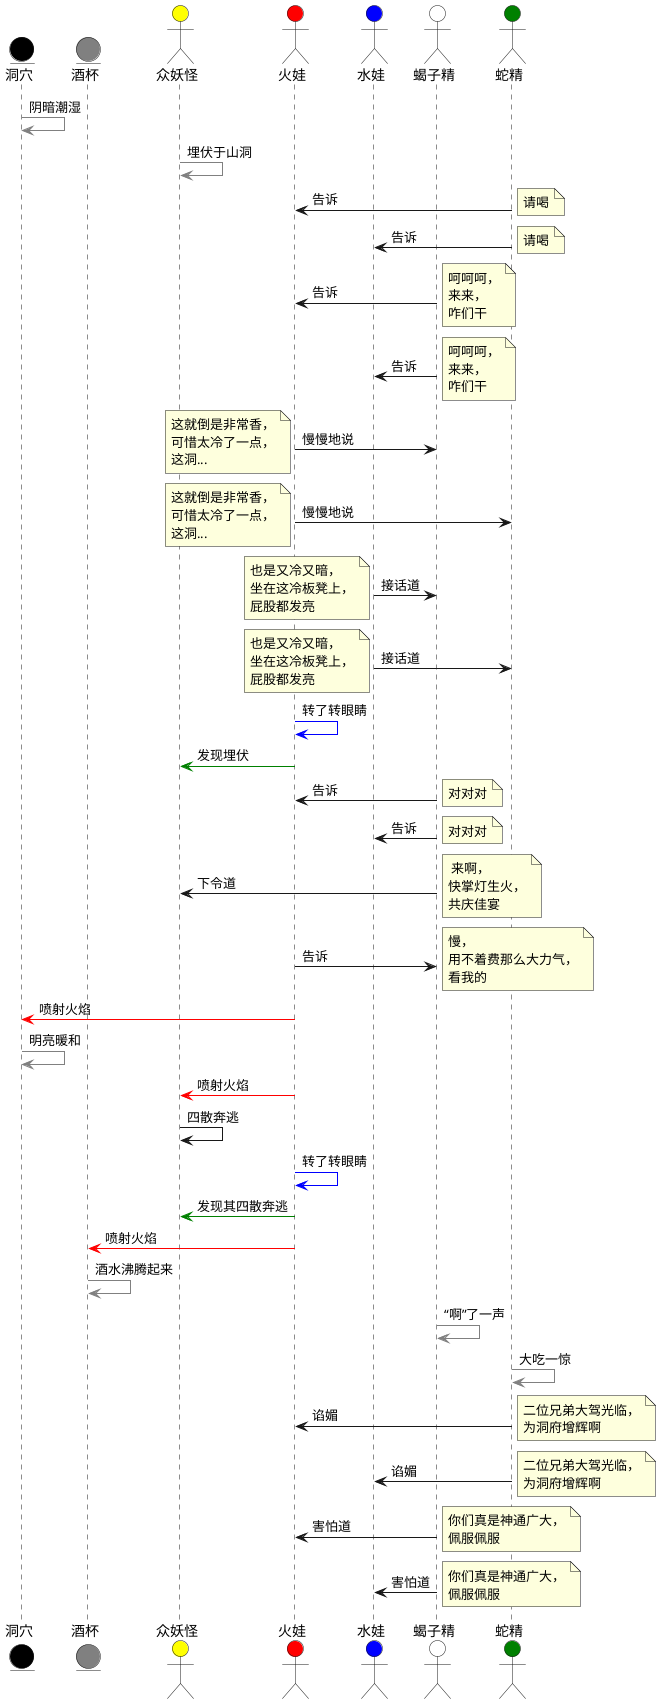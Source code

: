 ' https://www.bilibili.com/video/BV1zQ4y1d7dQ?p=8
' 2:13 ~ 3:14

@startuml
entity	洞穴	as Cave #black
entity	酒杯	as Cup #gray
actor	众妖怪	as CommonMonster #yellow
actor	火娃	as HuoWa #red
actor	水娃	as ShuiWa #blue
actor	蝎子精	as ScorpionEssence #white
actor	蛇精	as SnakeEssence #green

Cave -[#gray]> Cave : 阴暗潮湿

CommonMonster -[#gray]> CommonMonster : 埋伏于山洞

SnakeEssence -> HuoWa : 告诉
note right
	请喝
end note
SnakeEssence -> ShuiWa : 告诉
note right
	请喝
end note

ScorpionEssence -> HuoWa : 告诉
note right
	呵呵呵，
	来来，
	咋们干
end note
ScorpionEssence ->ShuiWa : 告诉
note right
	呵呵呵，
	来来，
	咋们干
end note

HuoWa ->ScorpionEssence : 慢慢地说
note left
	这就倒是非常香，
	可惜太冷了一点，
	这洞...
end note
HuoWa -> SnakeEssence : 慢慢地说
note left
	这就倒是非常香，
	可惜太冷了一点，
	这洞...
end note

ShuiWa -> ScorpionEssence : 接话道
note left
	也是又冷又暗，
	坐在这冷板凳上，
	屁股都发亮
end note
ShuiWa -> SnakeEssence : 接话道
note left
	也是又冷又暗，
	坐在这冷板凳上，
	屁股都发亮
end note

HuoWa -[#blue]> HuoWa : 转了转眼睛

HuoWa -[#green]> CommonMonster : 发现埋伏

ScorpionEssence -> HuoWa : 告诉
note right
	对对对
end note
ScorpionEssence -> ShuiWa : 告诉
note right
	对对对
end note

ScorpionEssence -> CommonMonster : 下令道
note right
	 来啊，
	快掌灯生火，
	共庆佳宴
end note

HuoWa -> ScorpionEssence : 告诉
note right
	慢，
	用不着费那么大力气，
	看我的
end note

HuoWa -[#red]> Cave : 喷射火焰

Cave -[#gray]> Cave : 明亮暖和

HuoWa -[#red]> CommonMonster : 喷射火焰

CommonMonster -> CommonMonster : 四散奔逃

HuoWa -[#blue]> HuoWa : 转了转眼睛

HuoWa -[#green]> CommonMonster : 发现其四散奔逃

HuoWa -[#red]> Cup : 喷射火焰

Cup -[#gray]> Cup : 酒水沸腾起来

ScorpionEssence -[#gray]> ScorpionEssence : “啊”了一声

SnakeEssence -[#gray]> SnakeEssence : 大吃一惊

SnakeEssence -> HuoWa : 谄媚
note right
	二位兄弟大驾光临，
	为洞府增辉啊
end note
SnakeEssence -> ShuiWa : 谄媚
note right
	二位兄弟大驾光临，
	为洞府增辉啊
end note

ScorpionEssence -> HuoWa : 害怕道
note right
	你们真是神通广大，
	佩服佩服
end note
ScorpionEssence -> ShuiWa : 害怕道
note right
	你们真是神通广大，
	佩服佩服
end note

@enduml